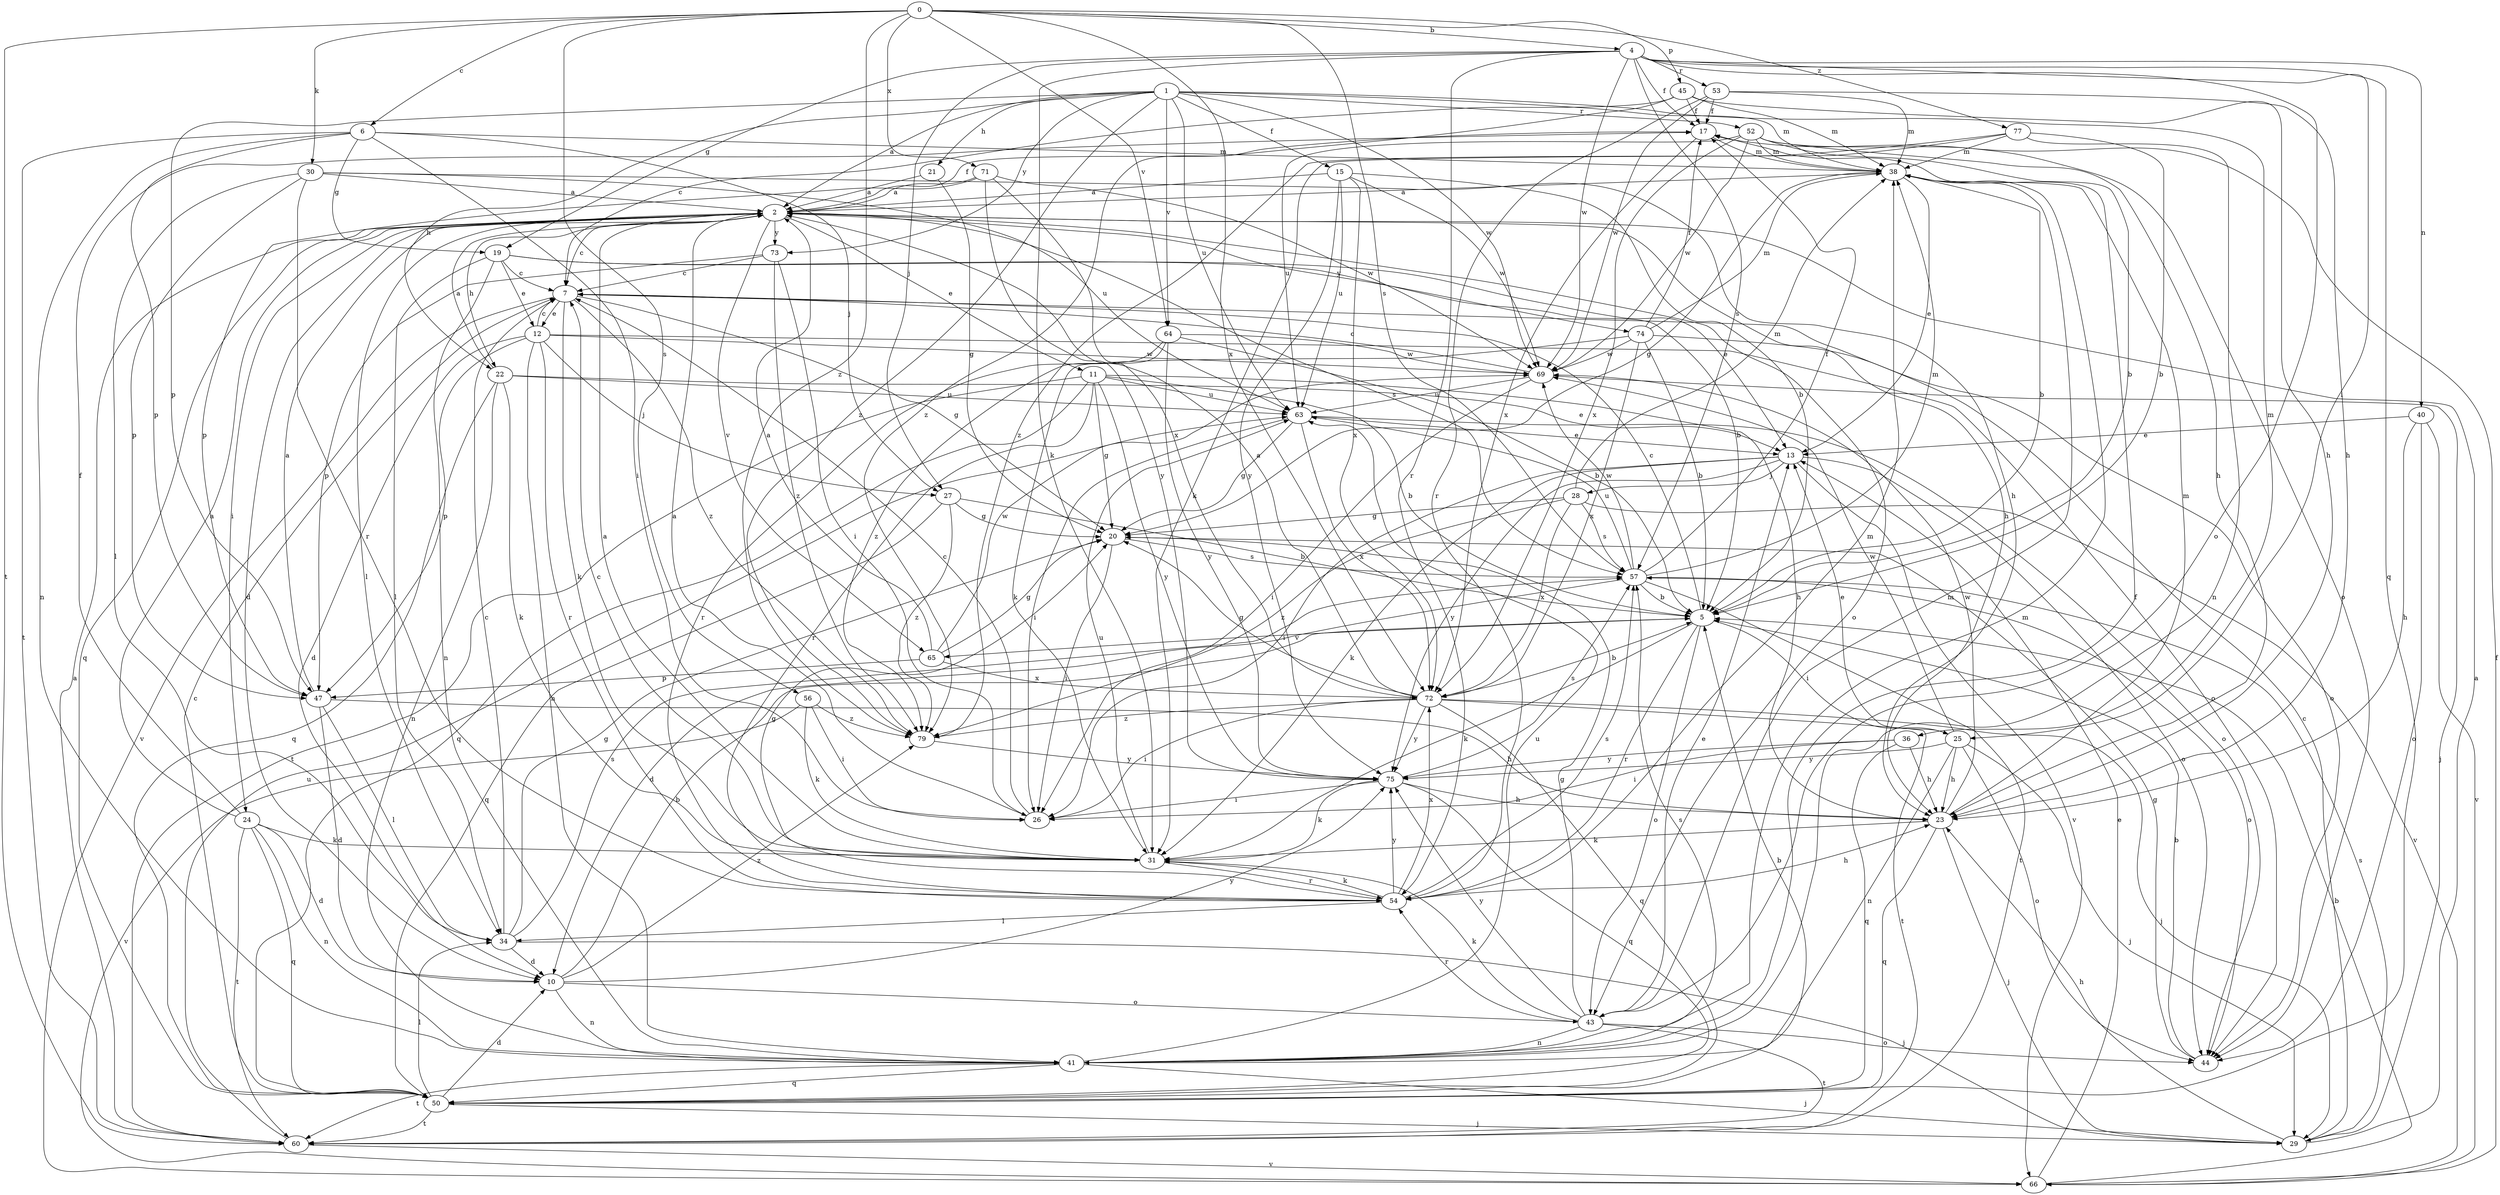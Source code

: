 strict digraph  {
0;
1;
2;
4;
5;
6;
7;
10;
11;
12;
13;
15;
17;
19;
20;
21;
22;
23;
24;
25;
26;
27;
28;
29;
30;
31;
34;
36;
38;
40;
41;
43;
44;
45;
47;
50;
52;
53;
54;
56;
57;
60;
63;
64;
65;
66;
69;
71;
72;
73;
74;
75;
77;
79;
0 -> 4  [label=b];
0 -> 6  [label=c];
0 -> 30  [label=k];
0 -> 45  [label=p];
0 -> 56  [label=s];
0 -> 57  [label=s];
0 -> 60  [label=t];
0 -> 64  [label=v];
0 -> 71  [label=x];
0 -> 72  [label=x];
0 -> 77  [label=z];
0 -> 79  [label=z];
1 -> 2  [label=a];
1 -> 15  [label=f];
1 -> 21  [label=h];
1 -> 22  [label=h];
1 -> 36  [label=m];
1 -> 38  [label=m];
1 -> 47  [label=p];
1 -> 52  [label=r];
1 -> 63  [label=u];
1 -> 64  [label=v];
1 -> 69  [label=w];
1 -> 73  [label=y];
1 -> 79  [label=z];
2 -> 7  [label=c];
2 -> 10  [label=d];
2 -> 11  [label=e];
2 -> 17  [label=f];
2 -> 22  [label=h];
2 -> 23  [label=h];
2 -> 24  [label=i];
2 -> 34  [label=l];
2 -> 43  [label=o];
2 -> 50  [label=q];
2 -> 57  [label=s];
2 -> 65  [label=v];
2 -> 73  [label=y];
2 -> 74  [label=y];
4 -> 17  [label=f];
4 -> 19  [label=g];
4 -> 25  [label=i];
4 -> 27  [label=j];
4 -> 31  [label=k];
4 -> 40  [label=n];
4 -> 43  [label=o];
4 -> 50  [label=q];
4 -> 53  [label=r];
4 -> 54  [label=r];
4 -> 57  [label=s];
4 -> 69  [label=w];
5 -> 7  [label=c];
5 -> 25  [label=i];
5 -> 31  [label=k];
5 -> 43  [label=o];
5 -> 54  [label=r];
5 -> 65  [label=v];
6 -> 19  [label=g];
6 -> 26  [label=i];
6 -> 27  [label=j];
6 -> 38  [label=m];
6 -> 41  [label=n];
6 -> 47  [label=p];
6 -> 60  [label=t];
7 -> 12  [label=e];
7 -> 20  [label=g];
7 -> 31  [label=k];
7 -> 66  [label=v];
7 -> 79  [label=z];
10 -> 5  [label=b];
10 -> 41  [label=n];
10 -> 43  [label=o];
10 -> 75  [label=y];
10 -> 79  [label=z];
11 -> 5  [label=b];
11 -> 20  [label=g];
11 -> 23  [label=h];
11 -> 50  [label=q];
11 -> 54  [label=r];
11 -> 60  [label=t];
11 -> 63  [label=u];
11 -> 75  [label=y];
12 -> 7  [label=c];
12 -> 10  [label=d];
12 -> 27  [label=j];
12 -> 41  [label=n];
12 -> 44  [label=o];
12 -> 47  [label=p];
12 -> 54  [label=r];
12 -> 69  [label=w];
13 -> 26  [label=i];
13 -> 28  [label=j];
13 -> 31  [label=k];
13 -> 44  [label=o];
13 -> 66  [label=v];
13 -> 75  [label=y];
15 -> 2  [label=a];
15 -> 5  [label=b];
15 -> 63  [label=u];
15 -> 69  [label=w];
15 -> 72  [label=x];
15 -> 75  [label=y];
17 -> 38  [label=m];
17 -> 72  [label=x];
19 -> 5  [label=b];
19 -> 7  [label=c];
19 -> 12  [label=e];
19 -> 13  [label=e];
19 -> 34  [label=l];
19 -> 41  [label=n];
20 -> 26  [label=i];
20 -> 57  [label=s];
21 -> 2  [label=a];
21 -> 20  [label=g];
22 -> 2  [label=a];
22 -> 13  [label=e];
22 -> 31  [label=k];
22 -> 41  [label=n];
22 -> 50  [label=q];
22 -> 63  [label=u];
23 -> 29  [label=j];
23 -> 31  [label=k];
23 -> 38  [label=m];
23 -> 50  [label=q];
23 -> 69  [label=w];
24 -> 2  [label=a];
24 -> 10  [label=d];
24 -> 17  [label=f];
24 -> 31  [label=k];
24 -> 41  [label=n];
24 -> 50  [label=q];
24 -> 60  [label=t];
25 -> 13  [label=e];
25 -> 23  [label=h];
25 -> 29  [label=j];
25 -> 41  [label=n];
25 -> 44  [label=o];
25 -> 69  [label=w];
25 -> 75  [label=y];
26 -> 2  [label=a];
26 -> 7  [label=c];
27 -> 5  [label=b];
27 -> 20  [label=g];
27 -> 50  [label=q];
27 -> 79  [label=z];
28 -> 20  [label=g];
28 -> 38  [label=m];
28 -> 57  [label=s];
28 -> 66  [label=v];
28 -> 72  [label=x];
28 -> 79  [label=z];
29 -> 2  [label=a];
29 -> 7  [label=c];
29 -> 23  [label=h];
29 -> 57  [label=s];
30 -> 2  [label=a];
30 -> 23  [label=h];
30 -> 34  [label=l];
30 -> 47  [label=p];
30 -> 54  [label=r];
30 -> 63  [label=u];
31 -> 2  [label=a];
31 -> 7  [label=c];
31 -> 54  [label=r];
31 -> 63  [label=u];
34 -> 7  [label=c];
34 -> 10  [label=d];
34 -> 20  [label=g];
34 -> 29  [label=j];
34 -> 57  [label=s];
36 -> 23  [label=h];
36 -> 26  [label=i];
36 -> 50  [label=q];
36 -> 75  [label=y];
38 -> 2  [label=a];
38 -> 5  [label=b];
38 -> 13  [label=e];
38 -> 20  [label=g];
40 -> 13  [label=e];
40 -> 23  [label=h];
40 -> 44  [label=o];
40 -> 66  [label=v];
41 -> 17  [label=f];
41 -> 29  [label=j];
41 -> 38  [label=m];
41 -> 50  [label=q];
41 -> 57  [label=s];
41 -> 60  [label=t];
41 -> 63  [label=u];
43 -> 13  [label=e];
43 -> 20  [label=g];
43 -> 31  [label=k];
43 -> 38  [label=m];
43 -> 41  [label=n];
43 -> 44  [label=o];
43 -> 54  [label=r];
43 -> 60  [label=t];
43 -> 75  [label=y];
44 -> 5  [label=b];
44 -> 20  [label=g];
45 -> 7  [label=c];
45 -> 17  [label=f];
45 -> 23  [label=h];
45 -> 38  [label=m];
45 -> 79  [label=z];
47 -> 2  [label=a];
47 -> 10  [label=d];
47 -> 23  [label=h];
47 -> 34  [label=l];
50 -> 5  [label=b];
50 -> 7  [label=c];
50 -> 10  [label=d];
50 -> 29  [label=j];
50 -> 34  [label=l];
50 -> 60  [label=t];
52 -> 5  [label=b];
52 -> 23  [label=h];
52 -> 38  [label=m];
52 -> 44  [label=o];
52 -> 63  [label=u];
52 -> 69  [label=w];
52 -> 72  [label=x];
53 -> 17  [label=f];
53 -> 23  [label=h];
53 -> 38  [label=m];
53 -> 54  [label=r];
53 -> 69  [label=w];
54 -> 20  [label=g];
54 -> 23  [label=h];
54 -> 31  [label=k];
54 -> 34  [label=l];
54 -> 38  [label=m];
54 -> 57  [label=s];
54 -> 72  [label=x];
54 -> 75  [label=y];
56 -> 26  [label=i];
56 -> 31  [label=k];
56 -> 66  [label=v];
56 -> 79  [label=z];
57 -> 5  [label=b];
57 -> 10  [label=d];
57 -> 17  [label=f];
57 -> 38  [label=m];
57 -> 44  [label=o];
57 -> 60  [label=t];
57 -> 63  [label=u];
57 -> 69  [label=w];
60 -> 2  [label=a];
60 -> 63  [label=u];
60 -> 66  [label=v];
63 -> 13  [label=e];
63 -> 20  [label=g];
63 -> 26  [label=i];
63 -> 44  [label=o];
63 -> 72  [label=x];
64 -> 5  [label=b];
64 -> 54  [label=r];
64 -> 69  [label=w];
64 -> 75  [label=y];
64 -> 79  [label=z];
65 -> 2  [label=a];
65 -> 20  [label=g];
65 -> 47  [label=p];
65 -> 69  [label=w];
65 -> 72  [label=x];
66 -> 5  [label=b];
66 -> 13  [label=e];
66 -> 17  [label=f];
69 -> 7  [label=c];
69 -> 26  [label=i];
69 -> 29  [label=j];
69 -> 63  [label=u];
71 -> 2  [label=a];
71 -> 47  [label=p];
71 -> 69  [label=w];
71 -> 72  [label=x];
71 -> 75  [label=y];
72 -> 2  [label=a];
72 -> 5  [label=b];
72 -> 20  [label=g];
72 -> 26  [label=i];
72 -> 29  [label=j];
72 -> 50  [label=q];
72 -> 60  [label=t];
72 -> 75  [label=y];
72 -> 79  [label=z];
73 -> 7  [label=c];
73 -> 26  [label=i];
73 -> 47  [label=p];
73 -> 79  [label=z];
74 -> 5  [label=b];
74 -> 17  [label=f];
74 -> 31  [label=k];
74 -> 38  [label=m];
74 -> 44  [label=o];
74 -> 69  [label=w];
74 -> 72  [label=x];
75 -> 23  [label=h];
75 -> 26  [label=i];
75 -> 31  [label=k];
75 -> 50  [label=q];
75 -> 57  [label=s];
77 -> 5  [label=b];
77 -> 31  [label=k];
77 -> 38  [label=m];
77 -> 41  [label=n];
77 -> 79  [label=z];
79 -> 75  [label=y];
}
